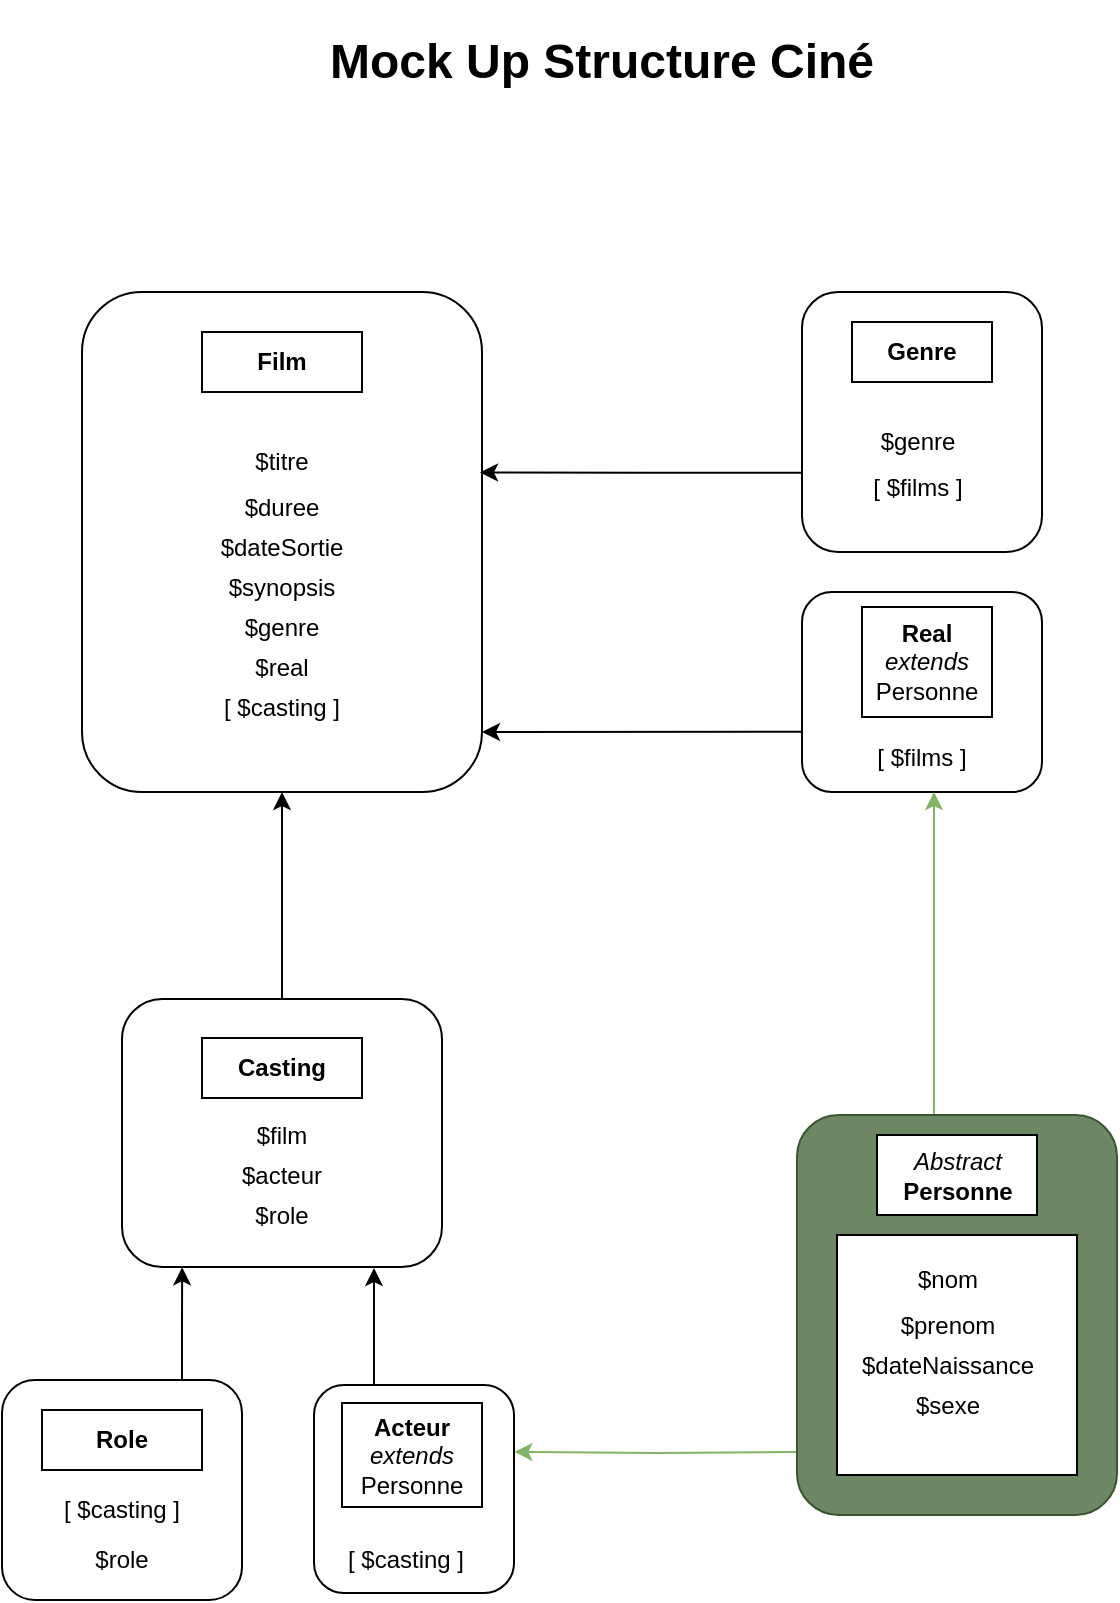 <mxfile version="12.4.1" type="device" pages="1"><diagram id="6k9_EVCXOG-CUZmWdOO5" name="Page-1"><mxGraphModel dx="1185" dy="650" grid="1" gridSize="10" guides="1" tooltips="1" connect="1" arrows="1" fold="1" page="1" pageScale="1" pageWidth="827" pageHeight="1169" math="0" shadow="0"><root><mxCell id="0"/><mxCell id="1" parent="0"/><mxCell id="x5OkanpgTrVa_052eqjB-2" value="" style="rounded=1;whiteSpace=wrap;html=1;" parent="1" vertex="1"><mxGeometry x="174" y="220" width="200" height="250" as="geometry"/></mxCell><mxCell id="x5OkanpgTrVa_052eqjB-4" value="&lt;b&gt;Film&lt;/b&gt;" style="rounded=0;whiteSpace=wrap;html=1;" parent="1" vertex="1"><mxGeometry x="234" y="240" width="80" height="30" as="geometry"/></mxCell><mxCell id="x5OkanpgTrVa_052eqjB-10" style="edgeStyle=orthogonalEdgeStyle;rounded=0;orthogonalLoop=1;jettySize=auto;html=1;exitX=0;exitY=0.695;exitDx=0;exitDy=0;exitPerimeter=0;entryX=0.995;entryY=0.361;entryDx=0;entryDy=0;entryPerimeter=0;" parent="1" edge="1" target="x5OkanpgTrVa_052eqjB-2" source="x5OkanpgTrVa_052eqjB-6"><mxGeometry relative="1" as="geometry"><mxPoint x="530" y="311" as="sourcePoint"/><mxPoint x="375" y="311" as="targetPoint"/></mxGeometry></mxCell><mxCell id="x5OkanpgTrVa_052eqjB-6" value="" style="rounded=1;whiteSpace=wrap;html=1;" parent="1" vertex="1"><mxGeometry x="534" y="220" width="120" height="130" as="geometry"/></mxCell><mxCell id="x5OkanpgTrVa_052eqjB-7" value="&lt;b&gt;Genre&lt;/b&gt;" style="rounded=0;whiteSpace=wrap;html=1;" parent="1" vertex="1"><mxGeometry x="559" y="235" width="70" height="30" as="geometry"/></mxCell><mxCell id="x5OkanpgTrVa_052eqjB-11" style="rounded=0;orthogonalLoop=1;jettySize=auto;html=1;exitX=-0.003;exitY=0.699;exitDx=0;exitDy=0;exitPerimeter=0;jumpStyle=none;shadow=0;comic=0;targetPerimeterSpacing=0;" parent="1" source="x5OkanpgTrVa_052eqjB-8" edge="1"><mxGeometry relative="1" as="geometry"><mxPoint x="532" y="340" as="sourcePoint"/><mxPoint x="374" y="440" as="targetPoint"/></mxGeometry></mxCell><mxCell id="x5OkanpgTrVa_052eqjB-8" value="" style="rounded=1;whiteSpace=wrap;html=1;" parent="1" vertex="1"><mxGeometry x="534" y="370" width="120" height="100" as="geometry"/></mxCell><mxCell id="x5OkanpgTrVa_052eqjB-9" value="&lt;b&gt;Real &lt;/b&gt;&lt;i&gt;extends&lt;/i&gt; Personne&lt;b&gt;&lt;br&gt;&lt;/b&gt;" style="rounded=0;whiteSpace=wrap;html=1;" parent="1" vertex="1"><mxGeometry x="564" y="377.5" width="65" height="55" as="geometry"/></mxCell><mxCell id="x5OkanpgTrVa_052eqjB-42" style="edgeStyle=orthogonalEdgeStyle;rounded=0;orthogonalLoop=1;jettySize=auto;html=1;exitX=0.5;exitY=0;exitDx=0;exitDy=0;entryX=0.5;entryY=1;entryDx=0;entryDy=0;" parent="1" source="x5OkanpgTrVa_052eqjB-12" target="x5OkanpgTrVa_052eqjB-2" edge="1"><mxGeometry relative="1" as="geometry"/></mxCell><mxCell id="x5OkanpgTrVa_052eqjB-12" value="" style="rounded=1;whiteSpace=wrap;html=1;" parent="1" vertex="1"><mxGeometry x="194" y="573.5" width="160" height="134" as="geometry"/></mxCell><mxCell id="x5OkanpgTrVa_052eqjB-41" style="edgeStyle=orthogonalEdgeStyle;rounded=0;orthogonalLoop=1;jettySize=auto;html=1;exitX=0.75;exitY=0;exitDx=0;exitDy=0;entryX=0.188;entryY=1.001;entryDx=0;entryDy=0;entryPerimeter=0;" parent="1" source="x5OkanpgTrVa_052eqjB-13" target="x5OkanpgTrVa_052eqjB-12" edge="1"><mxGeometry relative="1" as="geometry"/></mxCell><mxCell id="x5OkanpgTrVa_052eqjB-13" value="" style="rounded=1;whiteSpace=wrap;html=1;" parent="1" vertex="1"><mxGeometry x="134" y="764" width="120" height="110" as="geometry"/></mxCell><mxCell id="x5OkanpgTrVa_052eqjB-14" value="&lt;div&gt;&lt;b&gt;Casting&lt;br&gt;&lt;/b&gt;&lt;/div&gt;" style="rounded=0;whiteSpace=wrap;html=1;" parent="1" vertex="1"><mxGeometry x="234" y="593" width="80" height="30" as="geometry"/></mxCell><mxCell id="x5OkanpgTrVa_052eqjB-40" style="edgeStyle=orthogonalEdgeStyle;rounded=0;orthogonalLoop=1;jettySize=auto;html=1;" parent="1" edge="1"><mxGeometry relative="1" as="geometry"><mxPoint x="320" y="766" as="sourcePoint"/><mxPoint x="320" y="708" as="targetPoint"/></mxGeometry></mxCell><mxCell id="x5OkanpgTrVa_052eqjB-16" value="" style="rounded=1;whiteSpace=wrap;html=1;" parent="1" vertex="1"><mxGeometry x="290" y="766.5" width="100" height="104" as="geometry"/></mxCell><mxCell id="x5OkanpgTrVa_052eqjB-18" value="&lt;div&gt;&lt;b&gt;Acteur&lt;/b&gt;&lt;/div&gt;&lt;div&gt;&lt;i&gt;extends &lt;/i&gt;Personne&lt;b&gt;&lt;br&gt;&lt;/b&gt;&lt;/div&gt;" style="rounded=0;whiteSpace=wrap;html=1;" parent="1" vertex="1"><mxGeometry x="304" y="775.5" width="70" height="52" as="geometry"/></mxCell><mxCell id="x5OkanpgTrVa_052eqjB-19" value="&lt;b&gt;Role&lt;/b&gt;" style="rounded=0;whiteSpace=wrap;html=1;" parent="1" vertex="1"><mxGeometry x="154" y="779" width="80" height="30" as="geometry"/></mxCell><mxCell id="x5OkanpgTrVa_052eqjB-29" style="edgeStyle=orthogonalEdgeStyle;rounded=0;orthogonalLoop=1;jettySize=auto;html=1;exitX=0.428;exitY=-0.001;exitDx=0;exitDy=0;fillColor=#d5e8d4;strokeColor=#82b366;exitPerimeter=0;" parent="1" source="x5OkanpgTrVa_052eqjB-24" edge="1"><mxGeometry relative="1" as="geometry"><mxPoint x="600" y="470" as="targetPoint"/><Array as="points"/></mxGeometry></mxCell><mxCell id="x5OkanpgTrVa_052eqjB-71" style="edgeStyle=orthogonalEdgeStyle;rounded=0;orthogonalLoop=1;jettySize=auto;html=1;entryX=1.002;entryY=0.321;entryDx=0;entryDy=0;fillColor=#d5e8d4;strokeColor=#82b366;entryPerimeter=0;" parent="1" target="x5OkanpgTrVa_052eqjB-16" edge="1"><mxGeometry relative="1" as="geometry"><mxPoint x="533" y="800" as="sourcePoint"/></mxGeometry></mxCell><mxCell id="x5OkanpgTrVa_052eqjB-24" value="" style="rounded=1;whiteSpace=wrap;html=1;fillColor=#6d8764;strokeColor=#3A5431;fontColor=#ffffff;arcSize=13;" parent="1" vertex="1"><mxGeometry x="531.5" y="631.5" width="160" height="200" as="geometry"/></mxCell><mxCell id="x5OkanpgTrVa_052eqjB-25" value="&lt;div&gt;&lt;i&gt;Abstract&lt;b&gt;&lt;br&gt;&lt;/b&gt;&lt;/i&gt;&lt;/div&gt;&lt;div&gt;&lt;b&gt;Personne&lt;/b&gt;&lt;/div&gt;" style="rounded=0;whiteSpace=wrap;html=1;" parent="1" vertex="1"><mxGeometry x="571.5" y="641.5" width="80" height="40" as="geometry"/></mxCell><mxCell id="x5OkanpgTrVa_052eqjB-31" value="" style="rounded=0;whiteSpace=wrap;html=1;" parent="1" vertex="1"><mxGeometry x="551.5" y="691.5" width="120" height="120" as="geometry"/></mxCell><mxCell id="x5OkanpgTrVa_052eqjB-32" value="$nom" style="text;html=1;strokeColor=none;fillColor=none;align=center;verticalAlign=middle;whiteSpace=wrap;rounded=0;" parent="1" vertex="1"><mxGeometry x="586.5" y="704" width="40" height="20" as="geometry"/></mxCell><mxCell id="x5OkanpgTrVa_052eqjB-33" value="$prenom" style="text;html=1;strokeColor=none;fillColor=none;align=center;verticalAlign=middle;whiteSpace=wrap;rounded=0;" parent="1" vertex="1"><mxGeometry x="586.5" y="726.5" width="40" height="20" as="geometry"/></mxCell><mxCell id="x5OkanpgTrVa_052eqjB-36" value="$dateNaissance" style="text;html=1;strokeColor=none;fillColor=none;align=center;verticalAlign=middle;whiteSpace=wrap;rounded=0;" parent="1" vertex="1"><mxGeometry x="586.5" y="746.5" width="40" height="20" as="geometry"/></mxCell><mxCell id="x5OkanpgTrVa_052eqjB-38" value="$sexe" style="text;html=1;strokeColor=none;fillColor=none;align=center;verticalAlign=middle;whiteSpace=wrap;rounded=0;" parent="1" vertex="1"><mxGeometry x="586.5" y="766.5" width="40" height="20" as="geometry"/></mxCell><mxCell id="x5OkanpgTrVa_052eqjB-47" value="$titre" style="text;html=1;strokeColor=none;fillColor=none;align=center;verticalAlign=middle;whiteSpace=wrap;rounded=0;" parent="1" vertex="1"><mxGeometry x="254" y="295" width="40" height="20" as="geometry"/></mxCell><mxCell id="x5OkanpgTrVa_052eqjB-48" value="$duree" style="text;html=1;strokeColor=none;fillColor=none;align=center;verticalAlign=middle;whiteSpace=wrap;rounded=0;" parent="1" vertex="1"><mxGeometry x="254" y="317.5" width="40" height="20" as="geometry"/></mxCell><mxCell id="x5OkanpgTrVa_052eqjB-49" value="$dateSortie" style="text;html=1;strokeColor=none;fillColor=none;align=center;verticalAlign=middle;whiteSpace=wrap;rounded=0;" parent="1" vertex="1"><mxGeometry x="254" y="337.5" width="40" height="20" as="geometry"/></mxCell><mxCell id="x5OkanpgTrVa_052eqjB-50" value="$synopsis" style="text;html=1;strokeColor=none;fillColor=none;align=center;verticalAlign=middle;whiteSpace=wrap;rounded=0;" parent="1" vertex="1"><mxGeometry x="254" y="357.5" width="40" height="20" as="geometry"/></mxCell><mxCell id="x5OkanpgTrVa_052eqjB-51" value="$real" style="text;html=1;strokeColor=none;fillColor=none;align=center;verticalAlign=middle;whiteSpace=wrap;rounded=0;" parent="1" vertex="1"><mxGeometry x="254" y="397.5" width="40" height="20" as="geometry"/></mxCell><mxCell id="x5OkanpgTrVa_052eqjB-52" value="$genre" style="text;html=1;strokeColor=none;fillColor=none;align=center;verticalAlign=middle;whiteSpace=wrap;rounded=0;" parent="1" vertex="1"><mxGeometry x="254" y="377.5" width="40" height="20" as="geometry"/></mxCell><mxCell id="x5OkanpgTrVa_052eqjB-54" value="[ $casting ]" style="text;html=1;strokeColor=none;fillColor=none;align=center;verticalAlign=middle;whiteSpace=wrap;rounded=0;" parent="1" vertex="1"><mxGeometry x="234" y="417.5" width="80" height="20" as="geometry"/></mxCell><mxCell id="x5OkanpgTrVa_052eqjB-46" value="$genre" style="text;html=1;strokeColor=none;fillColor=none;align=center;verticalAlign=middle;whiteSpace=wrap;rounded=0;" parent="1" vertex="1"><mxGeometry x="571.5" y="285" width="40" height="20" as="geometry"/></mxCell><mxCell id="x5OkanpgTrVa_052eqjB-44" value="[ $films ]" style="text;html=1;strokeColor=none;fillColor=none;align=center;verticalAlign=middle;whiteSpace=wrap;rounded=0;" parent="1" vertex="1"><mxGeometry x="564" y="442.5" width="60" height="20" as="geometry"/></mxCell><mxCell id="x5OkanpgTrVa_052eqjB-61" value="&lt;div&gt;[ $casting ]&lt;br&gt;&lt;/div&gt;" style="text;html=1;strokeColor=none;fillColor=none;align=center;verticalAlign=middle;whiteSpace=wrap;rounded=0;" parent="1" vertex="1"><mxGeometry x="301" y="844" width="70" height="20" as="geometry"/></mxCell><mxCell id="x5OkanpgTrVa_052eqjB-64" value="&lt;div&gt;[ $casting ]&lt;br&gt;&lt;/div&gt;" style="text;html=1;strokeColor=none;fillColor=none;align=center;verticalAlign=middle;whiteSpace=wrap;rounded=0;" parent="1" vertex="1"><mxGeometry x="159" y="819" width="70" height="20" as="geometry"/></mxCell><mxCell id="x5OkanpgTrVa_052eqjB-65" value="&lt;div&gt;$role&lt;br&gt;&lt;/div&gt;" style="text;html=1;strokeColor=none;fillColor=none;align=center;verticalAlign=middle;whiteSpace=wrap;rounded=0;" parent="1" vertex="1"><mxGeometry x="174" y="844" width="40" height="20" as="geometry"/></mxCell><mxCell id="x5OkanpgTrVa_052eqjB-66" value="&lt;div&gt;$film&lt;br&gt;&lt;/div&gt;" style="text;html=1;strokeColor=none;fillColor=none;align=center;verticalAlign=middle;whiteSpace=wrap;rounded=0;" parent="1" vertex="1"><mxGeometry x="254" y="631.5" width="40" height="20" as="geometry"/></mxCell><mxCell id="x5OkanpgTrVa_052eqjB-67" value="&lt;div&gt;$acteur&lt;br&gt;&lt;/div&gt;" style="text;html=1;strokeColor=none;fillColor=none;align=center;verticalAlign=middle;whiteSpace=wrap;rounded=0;" parent="1" vertex="1"><mxGeometry x="254" y="651.5" width="40" height="20" as="geometry"/></mxCell><mxCell id="x5OkanpgTrVa_052eqjB-68" value="&lt;div&gt;$role&lt;br&gt;&lt;/div&gt;" style="text;html=1;strokeColor=none;fillColor=none;align=center;verticalAlign=middle;whiteSpace=wrap;rounded=0;" parent="1" vertex="1"><mxGeometry x="254" y="671.5" width="40" height="20" as="geometry"/></mxCell><mxCell id="x5OkanpgTrVa_052eqjB-72" value="[ $films ]" style="text;html=1;strokeColor=none;fillColor=none;align=center;verticalAlign=middle;whiteSpace=wrap;rounded=0;" parent="1" vertex="1"><mxGeometry x="561.5" y="307.5" width="60" height="20" as="geometry"/></mxCell><mxCell id="x5OkanpgTrVa_052eqjB-75" value="&lt;div&gt;&lt;br&gt;&lt;/div&gt;&lt;div&gt;&lt;br&gt;&lt;/div&gt;" style="text;html=1;align=center;verticalAlign=middle;resizable=0;points=[];;autosize=1;" parent="1" vertex="1"><mxGeometry x="489" y="800" width="20" height="30" as="geometry"/></mxCell><mxCell id="x5OkanpgTrVa_052eqjB-78" value="&lt;h1&gt;Mock Up Structure Ciné&lt;/h1&gt;" style="text;html=1;strokeColor=none;fillColor=none;align=center;verticalAlign=middle;whiteSpace=wrap;rounded=0;" parent="1" vertex="1"><mxGeometry x="279" y="90" width="310" height="30" as="geometry"/></mxCell></root></mxGraphModel></diagram></mxfile>